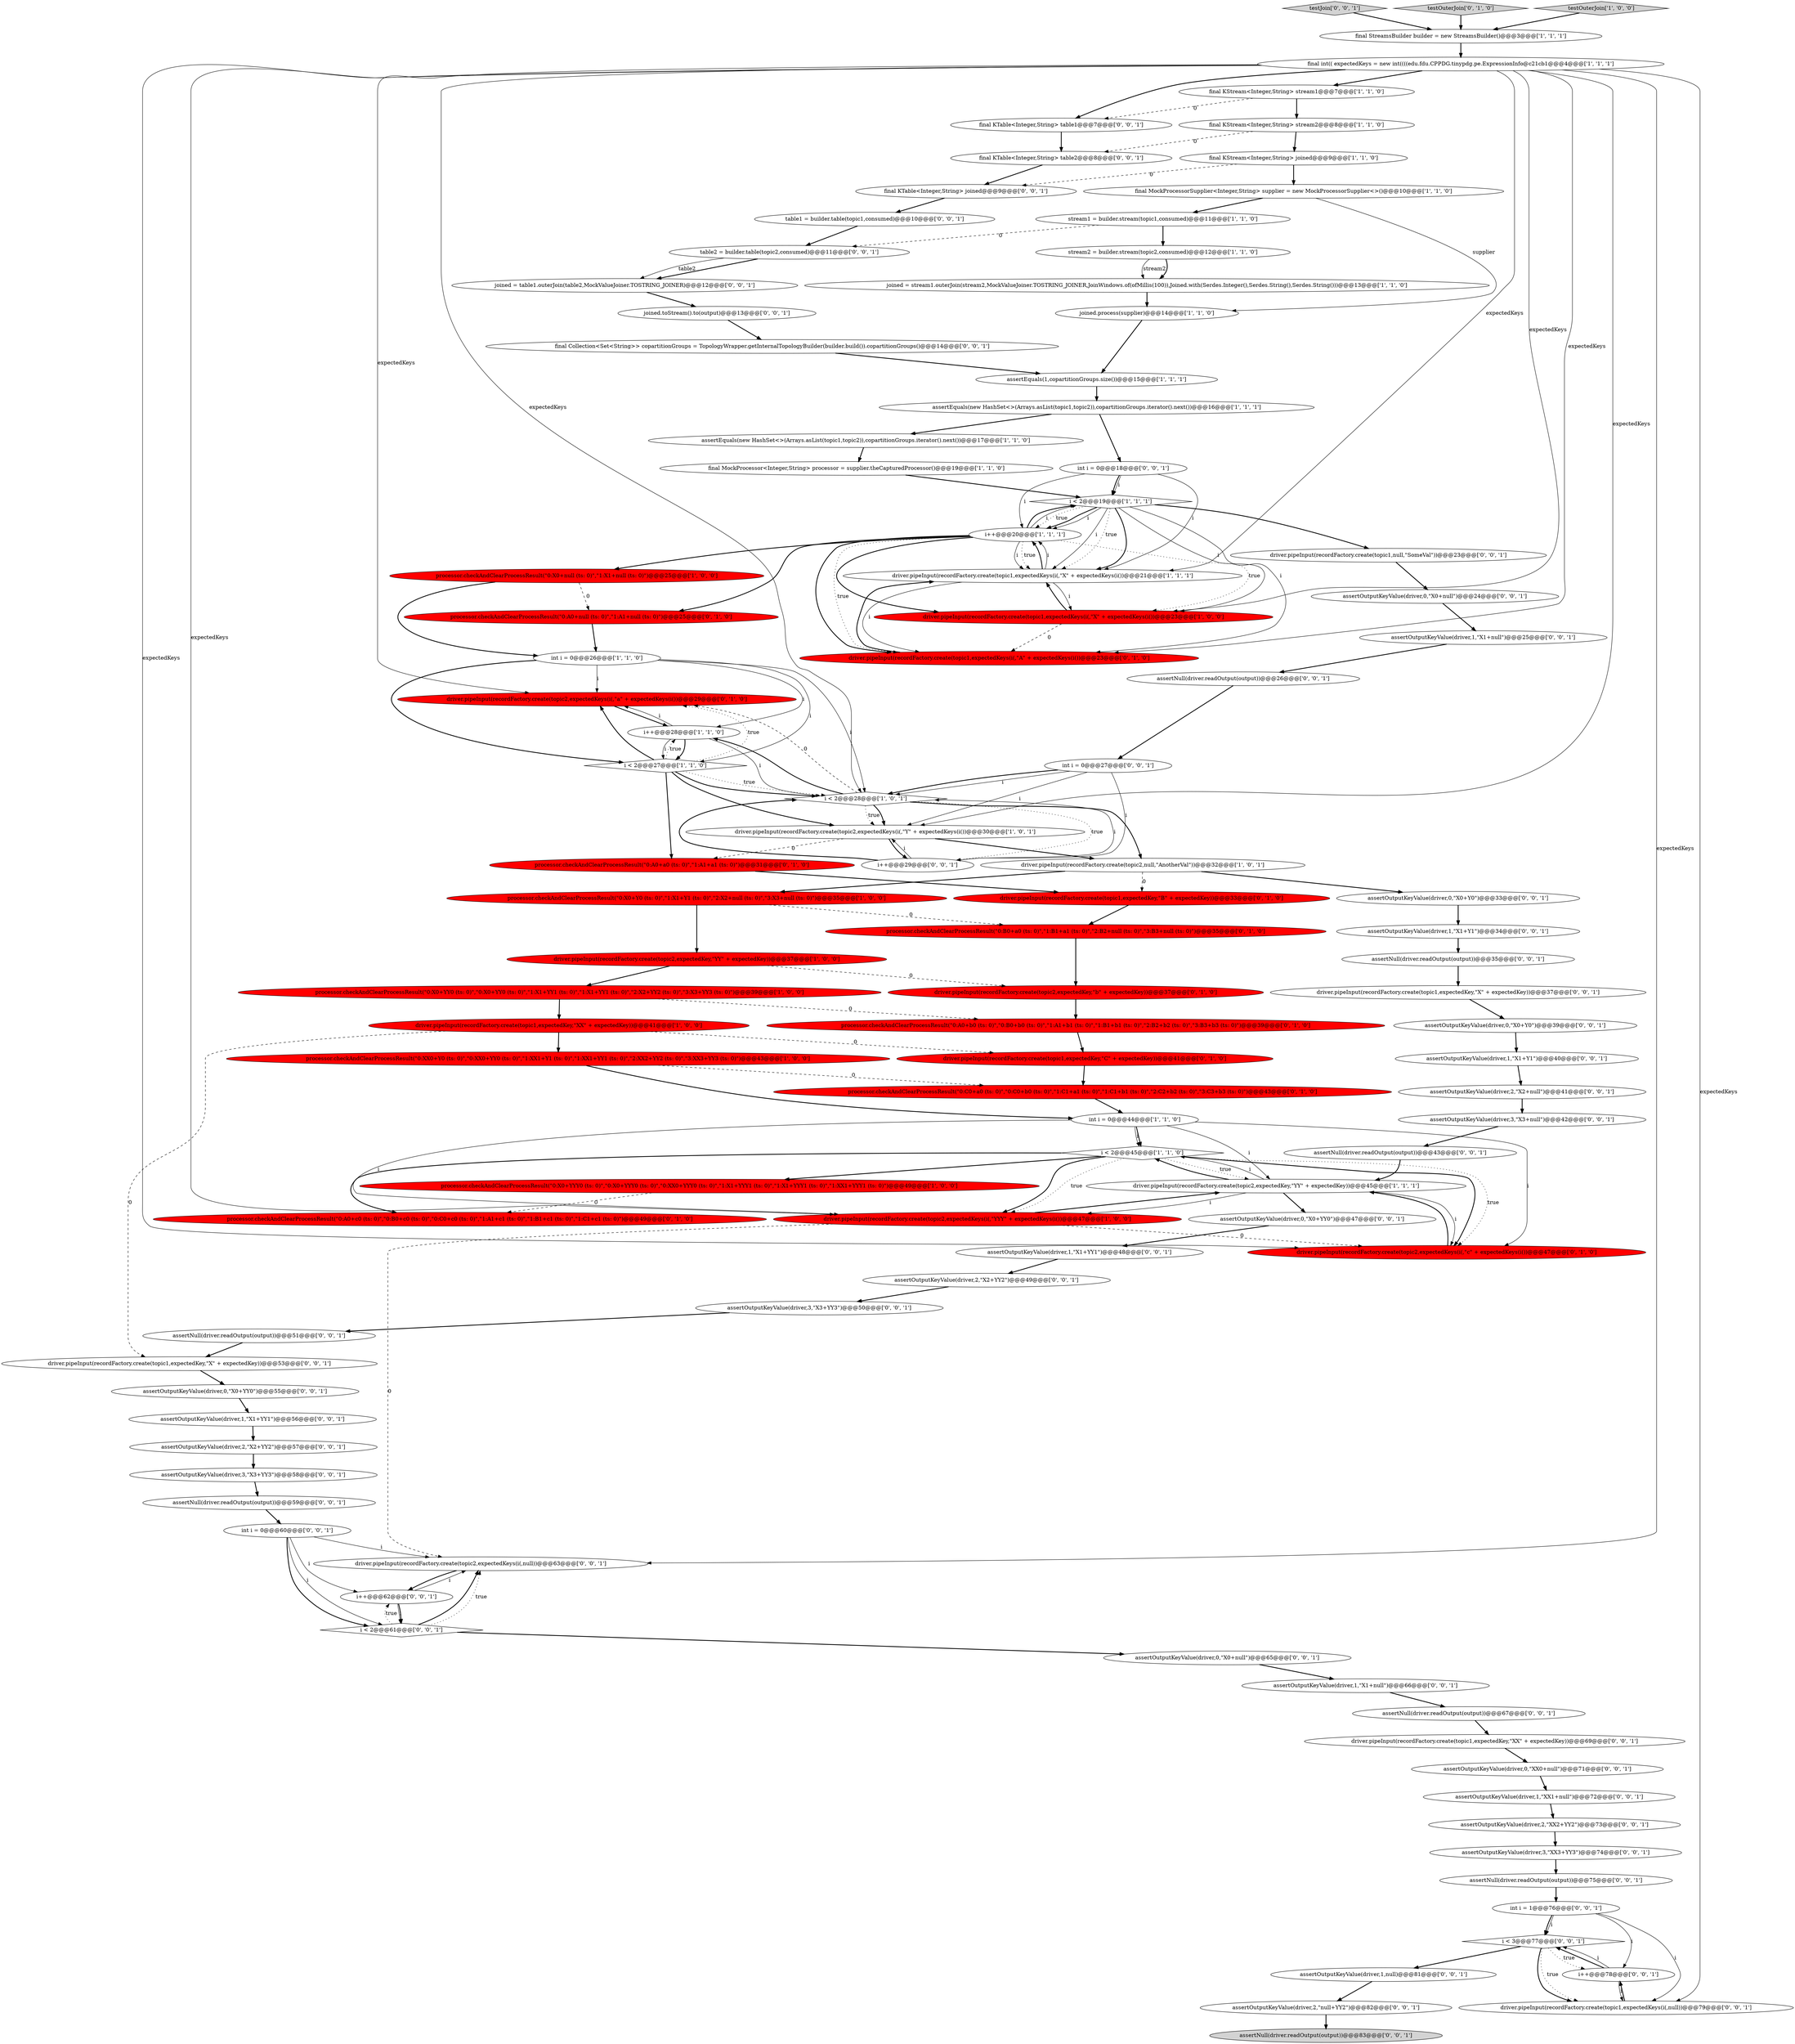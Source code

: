 digraph {
24 [style = filled, label = "final StreamsBuilder builder = new StreamsBuilder()@@@3@@@['1', '1', '1']", fillcolor = white, shape = ellipse image = "AAA0AAABBB1BBB"];
84 [style = filled, label = "final KTable<Integer,String> joined@@@9@@@['0', '0', '1']", fillcolor = white, shape = ellipse image = "AAA0AAABBB3BBB"];
94 [style = filled, label = "assertOutputKeyValue(driver,3,\"X3+null\")@@@42@@@['0', '0', '1']", fillcolor = white, shape = ellipse image = "AAA0AAABBB3BBB"];
0 [style = filled, label = "joined.process(supplier)@@@14@@@['1', '1', '0']", fillcolor = white, shape = ellipse image = "AAA0AAABBB1BBB"];
59 [style = filled, label = "final KTable<Integer,String> table1@@@7@@@['0', '0', '1']", fillcolor = white, shape = ellipse image = "AAA0AAABBB3BBB"];
78 [style = filled, label = "i < 3@@@77@@@['0', '0', '1']", fillcolor = white, shape = diamond image = "AAA0AAABBB3BBB"];
98 [style = filled, label = "int i = 0@@@27@@@['0', '0', '1']", fillcolor = white, shape = ellipse image = "AAA0AAABBB3BBB"];
102 [style = filled, label = "assertOutputKeyValue(driver,1,null)@@@81@@@['0', '0', '1']", fillcolor = white, shape = ellipse image = "AAA0AAABBB3BBB"];
22 [style = filled, label = "joined = stream1.outerJoin(stream2,MockValueJoiner.TOSTRING_JOINER,JoinWindows.of(ofMillis(100)),Joined.with(Serdes.Integer(),Serdes.String(),Serdes.String()))@@@13@@@['1', '1', '0']", fillcolor = white, shape = ellipse image = "AAA0AAABBB1BBB"];
26 [style = filled, label = "i < 2@@@19@@@['1', '1', '1']", fillcolor = white, shape = diamond image = "AAA0AAABBB1BBB"];
13 [style = filled, label = "int i = 0@@@26@@@['1', '1', '0']", fillcolor = white, shape = ellipse image = "AAA0AAABBB1BBB"];
42 [style = filled, label = "driver.pipeInput(recordFactory.create(topic2,expectedKeys(i(,\"a\" + expectedKeys(i())@@@29@@@['0', '1', '0']", fillcolor = red, shape = ellipse image = "AAA1AAABBB2BBB"];
61 [style = filled, label = "i < 2@@@61@@@['0', '0', '1']", fillcolor = white, shape = diamond image = "AAA0AAABBB3BBB"];
65 [style = filled, label = "assertOutputKeyValue(driver,3,\"XX3+YY3\")@@@74@@@['0', '0', '1']", fillcolor = white, shape = ellipse image = "AAA0AAABBB3BBB"];
28 [style = filled, label = "i < 2@@@28@@@['1', '0', '1']", fillcolor = white, shape = diamond image = "AAA0AAABBB1BBB"];
81 [style = filled, label = "assertNull(driver.readOutput(output))@@@59@@@['0', '0', '1']", fillcolor = white, shape = ellipse image = "AAA0AAABBB3BBB"];
75 [style = filled, label = "assertOutputKeyValue(driver,2,\"null+YY2\")@@@82@@@['0', '0', '1']", fillcolor = white, shape = ellipse image = "AAA0AAABBB3BBB"];
92 [style = filled, label = "int i = 1@@@76@@@['0', '0', '1']", fillcolor = white, shape = ellipse image = "AAA0AAABBB3BBB"];
70 [style = filled, label = "assertOutputKeyValue(driver,0,\"X0+YY0\")@@@55@@@['0', '0', '1']", fillcolor = white, shape = ellipse image = "AAA0AAABBB3BBB"];
54 [style = filled, label = "table2 = builder.table(topic2,consumed)@@@11@@@['0', '0', '1']", fillcolor = white, shape = ellipse image = "AAA0AAABBB3BBB"];
97 [style = filled, label = "assertNull(driver.readOutput(output))@@@26@@@['0', '0', '1']", fillcolor = white, shape = ellipse image = "AAA0AAABBB3BBB"];
3 [style = filled, label = "stream2 = builder.stream(topic2,consumed)@@@12@@@['1', '1', '0']", fillcolor = white, shape = ellipse image = "AAA0AAABBB1BBB"];
37 [style = filled, label = "driver.pipeInput(recordFactory.create(topic1,expectedKey,\"C\" + expectedKey))@@@41@@@['0', '1', '0']", fillcolor = red, shape = ellipse image = "AAA1AAABBB2BBB"];
52 [style = filled, label = "joined = table1.outerJoin(table2,MockValueJoiner.TOSTRING_JOINER)@@@12@@@['0', '0', '1']", fillcolor = white, shape = ellipse image = "AAA0AAABBB3BBB"];
90 [style = filled, label = "assertOutputKeyValue(driver,1,\"X1+Y1\")@@@40@@@['0', '0', '1']", fillcolor = white, shape = ellipse image = "AAA0AAABBB3BBB"];
69 [style = filled, label = "final Collection<Set<String>> copartitionGroups = TopologyWrapper.getInternalTopologyBuilder(builder.build()).copartitionGroups()@@@14@@@['0', '0', '1']", fillcolor = white, shape = ellipse image = "AAA0AAABBB3BBB"];
30 [style = filled, label = "i++@@@20@@@['1', '1', '1']", fillcolor = white, shape = ellipse image = "AAA0AAABBB1BBB"];
64 [style = filled, label = "assertOutputKeyValue(driver,0,\"X0+null\")@@@65@@@['0', '0', '1']", fillcolor = white, shape = ellipse image = "AAA0AAABBB3BBB"];
88 [style = filled, label = "driver.pipeInput(recordFactory.create(topic1,expectedKey,\"XX\" + expectedKey))@@@69@@@['0', '0', '1']", fillcolor = white, shape = ellipse image = "AAA0AAABBB3BBB"];
86 [style = filled, label = "i++@@@62@@@['0', '0', '1']", fillcolor = white, shape = ellipse image = "AAA0AAABBB3BBB"];
60 [style = filled, label = "assertOutputKeyValue(driver,1,\"X1+null\")@@@66@@@['0', '0', '1']", fillcolor = white, shape = ellipse image = "AAA0AAABBB3BBB"];
18 [style = filled, label = "processor.checkAndClearProcessResult(\"0:X0+YYY0 (ts: 0)\",\"0:X0+YYY0 (ts: 0)\",\"0:XX0+YYY0 (ts: 0)\",\"1:X1+YYY1 (ts: 0)\",\"1:X1+YYY1 (ts: 0)\",\"1:XX1+YYY1 (ts: 0)\")@@@49@@@['1', '0', '0']", fillcolor = red, shape = ellipse image = "AAA1AAABBB1BBB"];
7 [style = filled, label = "processor.checkAndClearProcessResult(\"0:X0+YY0 (ts: 0)\",\"0:X0+YY0 (ts: 0)\",\"1:X1+YY1 (ts: 0)\",\"1:X1+YY1 (ts: 0)\",\"2:X2+YY2 (ts: 0)\",\"3:X3+YY3 (ts: 0)\")@@@39@@@['1', '0', '0']", fillcolor = red, shape = ellipse image = "AAA1AAABBB1BBB"];
39 [style = filled, label = "driver.pipeInput(recordFactory.create(topic1,expectedKeys(i(,\"A\" + expectedKeys(i())@@@23@@@['0', '1', '0']", fillcolor = red, shape = ellipse image = "AAA1AAABBB2BBB"];
51 [style = filled, label = "i++@@@78@@@['0', '0', '1']", fillcolor = white, shape = ellipse image = "AAA0AAABBB3BBB"];
32 [style = filled, label = "i < 2@@@45@@@['1', '1', '0']", fillcolor = white, shape = diamond image = "AAA0AAABBB1BBB"];
9 [style = filled, label = "processor.checkAndClearProcessResult(\"0:X0+null (ts: 0)\",\"1:X1+null (ts: 0)\")@@@25@@@['1', '0', '0']", fillcolor = red, shape = ellipse image = "AAA1AAABBB1BBB"];
96 [style = filled, label = "assertOutputKeyValue(driver,0,\"XX0+null\")@@@71@@@['0', '0', '1']", fillcolor = white, shape = ellipse image = "AAA0AAABBB3BBB"];
66 [style = filled, label = "assertOutputKeyValue(driver,1,\"XX1+null\")@@@72@@@['0', '0', '1']", fillcolor = white, shape = ellipse image = "AAA0AAABBB3BBB"];
67 [style = filled, label = "assertOutputKeyValue(driver,2,\"X2+null\")@@@41@@@['0', '0', '1']", fillcolor = white, shape = ellipse image = "AAA0AAABBB3BBB"];
53 [style = filled, label = "testJoin['0', '0', '1']", fillcolor = lightgray, shape = diamond image = "AAA0AAABBB3BBB"];
34 [style = filled, label = "driver.pipeInput(recordFactory.create(topic2,expectedKeys(i(,\"Y\" + expectedKeys(i())@@@30@@@['1', '0', '1']", fillcolor = white, shape = ellipse image = "AAA0AAABBB1BBB"];
35 [style = filled, label = "assertEquals(1,copartitionGroups.size())@@@15@@@['1', '1', '1']", fillcolor = white, shape = ellipse image = "AAA0AAABBB1BBB"];
100 [style = filled, label = "assertOutputKeyValue(driver,1,\"X1+YY1\")@@@48@@@['0', '0', '1']", fillcolor = white, shape = ellipse image = "AAA0AAABBB3BBB"];
6 [style = filled, label = "processor.checkAndClearProcessResult(\"0:X0+Y0 (ts: 0)\",\"1:X1+Y1 (ts: 0)\",\"2:X2+null (ts: 0)\",\"3:X3+null (ts: 0)\")@@@35@@@['1', '0', '0']", fillcolor = red, shape = ellipse image = "AAA1AAABBB1BBB"];
49 [style = filled, label = "i++@@@29@@@['0', '0', '1']", fillcolor = white, shape = ellipse image = "AAA0AAABBB3BBB"];
57 [style = filled, label = "driver.pipeInput(recordFactory.create(topic1,null,\"SomeVal\"))@@@23@@@['0', '0', '1']", fillcolor = white, shape = ellipse image = "AAA0AAABBB3BBB"];
58 [style = filled, label = "int i = 0@@@60@@@['0', '0', '1']", fillcolor = white, shape = ellipse image = "AAA0AAABBB3BBB"];
63 [style = filled, label = "table1 = builder.table(topic1,consumed)@@@10@@@['0', '0', '1']", fillcolor = white, shape = ellipse image = "AAA0AAABBB3BBB"];
40 [style = filled, label = "processor.checkAndClearProcessResult(\"0:A0+null (ts: 0)\",\"1:A1+null (ts: 0)\")@@@25@@@['0', '1', '0']", fillcolor = red, shape = ellipse image = "AAA1AAABBB2BBB"];
56 [style = filled, label = "driver.pipeInput(recordFactory.create(topic1,expectedKey,\"X\" + expectedKey))@@@53@@@['0', '0', '1']", fillcolor = white, shape = ellipse image = "AAA0AAABBB3BBB"];
77 [style = filled, label = "assertNull(driver.readOutput(output))@@@83@@@['0', '0', '1']", fillcolor = lightgray, shape = ellipse image = "AAA0AAABBB3BBB"];
43 [style = filled, label = "processor.checkAndClearProcessResult(\"0:B0+a0 (ts: 0)\",\"1:B1+a1 (ts: 0)\",\"2:B2+null (ts: 0)\",\"3:B3+null (ts: 0)\")@@@35@@@['0', '1', '0']", fillcolor = red, shape = ellipse image = "AAA1AAABBB2BBB"];
71 [style = filled, label = "assertOutputKeyValue(driver,0,\"X0+Y0\")@@@39@@@['0', '0', '1']", fillcolor = white, shape = ellipse image = "AAA0AAABBB3BBB"];
85 [style = filled, label = "assertNull(driver.readOutput(output))@@@35@@@['0', '0', '1']", fillcolor = white, shape = ellipse image = "AAA0AAABBB3BBB"];
2 [style = filled, label = "i++@@@28@@@['1', '1', '0']", fillcolor = white, shape = ellipse image = "AAA0AAABBB1BBB"];
99 [style = filled, label = "assertOutputKeyValue(driver,3,\"X3+YY3\")@@@58@@@['0', '0', '1']", fillcolor = white, shape = ellipse image = "AAA0AAABBB3BBB"];
76 [style = filled, label = "assertNull(driver.readOutput(output))@@@43@@@['0', '0', '1']", fillcolor = white, shape = ellipse image = "AAA0AAABBB3BBB"];
50 [style = filled, label = "assertOutputKeyValue(driver,0,\"X0+YY0\")@@@47@@@['0', '0', '1']", fillcolor = white, shape = ellipse image = "AAA0AAABBB3BBB"];
45 [style = filled, label = "processor.checkAndClearProcessResult(\"0:C0+a0 (ts: 0)\",\"0:C0+b0 (ts: 0)\",\"1:C1+a1 (ts: 0)\",\"1:C1+b1 (ts: 0)\",\"2:C2+b2 (ts: 0)\",\"3:C3+b3 (ts: 0)\")@@@43@@@['0', '1', '0']", fillcolor = red, shape = ellipse image = "AAA1AAABBB2BBB"];
83 [style = filled, label = "assertOutputKeyValue(driver,1,\"X1+YY1\")@@@56@@@['0', '0', '1']", fillcolor = white, shape = ellipse image = "AAA0AAABBB3BBB"];
4 [style = filled, label = "driver.pipeInput(recordFactory.create(topic1,expectedKey,\"XX\" + expectedKey))@@@41@@@['1', '0', '0']", fillcolor = red, shape = ellipse image = "AAA1AAABBB1BBB"];
82 [style = filled, label = "joined.toStream().to(output)@@@13@@@['0', '0', '1']", fillcolor = white, shape = ellipse image = "AAA0AAABBB3BBB"];
91 [style = filled, label = "assertOutputKeyValue(driver,3,\"X3+YY3\")@@@50@@@['0', '0', '1']", fillcolor = white, shape = ellipse image = "AAA0AAABBB3BBB"];
89 [style = filled, label = "assertNull(driver.readOutput(output))@@@75@@@['0', '0', '1']", fillcolor = white, shape = ellipse image = "AAA0AAABBB3BBB"];
80 [style = filled, label = "driver.pipeInput(recordFactory.create(topic1,expectedKeys(i(,null))@@@79@@@['0', '0', '1']", fillcolor = white, shape = ellipse image = "AAA0AAABBB3BBB"];
47 [style = filled, label = "processor.checkAndClearProcessResult(\"0:A0+c0 (ts: 0)\",\"0:B0+c0 (ts: 0)\",\"0:C0+c0 (ts: 0)\",\"1:A1+c1 (ts: 0)\",\"1:B1+c1 (ts: 0)\",\"1:C1+c1 (ts: 0)\")@@@49@@@['0', '1', '0']", fillcolor = red, shape = ellipse image = "AAA1AAABBB2BBB"];
74 [style = filled, label = "assertOutputKeyValue(driver,1,\"X1+Y1\")@@@34@@@['0', '0', '1']", fillcolor = white, shape = ellipse image = "AAA0AAABBB3BBB"];
17 [style = filled, label = "assertEquals(new HashSet<>(Arrays.asList(topic1,topic2)),copartitionGroups.iterator().next())@@@17@@@['1', '1', '0']", fillcolor = white, shape = ellipse image = "AAA0AAABBB1BBB"];
38 [style = filled, label = "testOuterJoin['0', '1', '0']", fillcolor = lightgray, shape = diamond image = "AAA0AAABBB2BBB"];
12 [style = filled, label = "int i = 0@@@44@@@['1', '1', '0']", fillcolor = white, shape = ellipse image = "AAA0AAABBB1BBB"];
25 [style = filled, label = "driver.pipeInput(recordFactory.create(topic2,expectedKey,\"YY\" + expectedKey))@@@37@@@['1', '0', '0']", fillcolor = red, shape = ellipse image = "AAA1AAABBB1BBB"];
55 [style = filled, label = "assertNull(driver.readOutput(output))@@@51@@@['0', '0', '1']", fillcolor = white, shape = ellipse image = "AAA0AAABBB3BBB"];
15 [style = filled, label = "processor.checkAndClearProcessResult(\"0:XX0+Y0 (ts: 0)\",\"0:XX0+YY0 (ts: 0)\",\"1:XX1+Y1 (ts: 0)\",\"1:XX1+YY1 (ts: 0)\",\"2:XX2+YY2 (ts: 0)\",\"3:XX3+YY3 (ts: 0)\")@@@43@@@['1', '0', '0']", fillcolor = red, shape = ellipse image = "AAA1AAABBB1BBB"];
23 [style = filled, label = "i < 2@@@27@@@['1', '1', '0']", fillcolor = white, shape = diamond image = "AAA0AAABBB1BBB"];
5 [style = filled, label = "final KStream<Integer,String> stream2@@@8@@@['1', '1', '0']", fillcolor = white, shape = ellipse image = "AAA0AAABBB1BBB"];
73 [style = filled, label = "assertOutputKeyValue(driver,0,\"X0+null\")@@@24@@@['0', '0', '1']", fillcolor = white, shape = ellipse image = "AAA0AAABBB3BBB"];
87 [style = filled, label = "assertOutputKeyValue(driver,2,\"X2+YY2\")@@@49@@@['0', '0', '1']", fillcolor = white, shape = ellipse image = "AAA0AAABBB3BBB"];
14 [style = filled, label = "driver.pipeInput(recordFactory.create(topic2,expectedKey,\"YY\" + expectedKey))@@@45@@@['1', '1', '1']", fillcolor = white, shape = ellipse image = "AAA0AAABBB1BBB"];
8 [style = filled, label = "final KStream<Integer,String> stream1@@@7@@@['1', '1', '0']", fillcolor = white, shape = ellipse image = "AAA0AAABBB1BBB"];
19 [style = filled, label = "final KStream<Integer,String> joined@@@9@@@['1', '1', '0']", fillcolor = white, shape = ellipse image = "AAA0AAABBB1BBB"];
31 [style = filled, label = "driver.pipeInput(recordFactory.create(topic2,null,\"AnotherVal\"))@@@32@@@['1', '0', '1']", fillcolor = white, shape = ellipse image = "AAA0AAABBB1BBB"];
16 [style = filled, label = "final MockProcessorSupplier<Integer,String> supplier = new MockProcessorSupplier<>()@@@10@@@['1', '1', '0']", fillcolor = white, shape = ellipse image = "AAA0AAABBB1BBB"];
103 [style = filled, label = "int i = 0@@@18@@@['0', '0', '1']", fillcolor = white, shape = ellipse image = "AAA0AAABBB3BBB"];
101 [style = filled, label = "driver.pipeInput(recordFactory.create(topic2,expectedKeys(i(,null))@@@63@@@['0', '0', '1']", fillcolor = white, shape = ellipse image = "AAA0AAABBB3BBB"];
11 [style = filled, label = "stream1 = builder.stream(topic1,consumed)@@@11@@@['1', '1', '0']", fillcolor = white, shape = ellipse image = "AAA0AAABBB1BBB"];
36 [style = filled, label = "processor.checkAndClearProcessResult(\"0:A0+b0 (ts: 0)\",\"0:B0+b0 (ts: 0)\",\"1:A1+b1 (ts: 0)\",\"1:B1+b1 (ts: 0)\",\"2:B2+b2 (ts: 0)\",\"3:B3+b3 (ts: 0)\")@@@39@@@['0', '1', '0']", fillcolor = red, shape = ellipse image = "AAA1AAABBB2BBB"];
93 [style = filled, label = "assertOutputKeyValue(driver,0,\"X0+Y0\")@@@33@@@['0', '0', '1']", fillcolor = white, shape = ellipse image = "AAA0AAABBB3BBB"];
62 [style = filled, label = "assertOutputKeyValue(driver,2,\"XX2+YY2\")@@@73@@@['0', '0', '1']", fillcolor = white, shape = ellipse image = "AAA0AAABBB3BBB"];
10 [style = filled, label = "testOuterJoin['1', '0', '0']", fillcolor = lightgray, shape = diamond image = "AAA0AAABBB1BBB"];
95 [style = filled, label = "final KTable<Integer,String> table2@@@8@@@['0', '0', '1']", fillcolor = white, shape = ellipse image = "AAA0AAABBB3BBB"];
1 [style = filled, label = "assertEquals(new HashSet<>(Arrays.asList(topic1,topic2)),copartitionGroups.iterator().next())@@@16@@@['1', '1', '1']", fillcolor = white, shape = ellipse image = "AAA0AAABBB1BBB"];
29 [style = filled, label = "final MockProcessor<Integer,String> processor = supplier.theCapturedProcessor()@@@19@@@['1', '1', '0']", fillcolor = white, shape = ellipse image = "AAA0AAABBB1BBB"];
20 [style = filled, label = "driver.pipeInput(recordFactory.create(topic1,expectedKeys(i(,\"X\" + expectedKeys(i())@@@23@@@['1', '0', '0']", fillcolor = red, shape = ellipse image = "AAA1AAABBB1BBB"];
41 [style = filled, label = "driver.pipeInput(recordFactory.create(topic1,expectedKey,\"B\" + expectedKey))@@@33@@@['0', '1', '0']", fillcolor = red, shape = ellipse image = "AAA1AAABBB2BBB"];
21 [style = filled, label = "final int(( expectedKeys = new int((((edu.fdu.CPPDG.tinypdg.pe.ExpressionInfo@c21cb1@@@4@@@['1', '1', '1']", fillcolor = white, shape = ellipse image = "AAA0AAABBB1BBB"];
68 [style = filled, label = "assertNull(driver.readOutput(output))@@@67@@@['0', '0', '1']", fillcolor = white, shape = ellipse image = "AAA0AAABBB3BBB"];
104 [style = filled, label = "driver.pipeInput(recordFactory.create(topic1,expectedKey,\"X\" + expectedKey))@@@37@@@['0', '0', '1']", fillcolor = white, shape = ellipse image = "AAA0AAABBB3BBB"];
48 [style = filled, label = "processor.checkAndClearProcessResult(\"0:A0+a0 (ts: 0)\",\"1:A1+a1 (ts: 0)\")@@@31@@@['0', '1', '0']", fillcolor = red, shape = ellipse image = "AAA1AAABBB2BBB"];
72 [style = filled, label = "assertOutputKeyValue(driver,2,\"X2+YY2\")@@@57@@@['0', '0', '1']", fillcolor = white, shape = ellipse image = "AAA0AAABBB3BBB"];
44 [style = filled, label = "driver.pipeInput(recordFactory.create(topic2,expectedKey,\"b\" + expectedKey))@@@37@@@['0', '1', '0']", fillcolor = red, shape = ellipse image = "AAA1AAABBB2BBB"];
46 [style = filled, label = "driver.pipeInput(recordFactory.create(topic2,expectedKeys(i(,\"c\" + expectedKeys(i())@@@47@@@['0', '1', '0']", fillcolor = red, shape = ellipse image = "AAA1AAABBB2BBB"];
33 [style = filled, label = "driver.pipeInput(recordFactory.create(topic2,expectedKeys(i(,\"YYY\" + expectedKeys(i())@@@47@@@['1', '0', '0']", fillcolor = red, shape = ellipse image = "AAA1AAABBB1BBB"];
27 [style = filled, label = "driver.pipeInput(recordFactory.create(topic1,expectedKeys(i(,\"X\" + expectedKeys(i())@@@21@@@['1', '1', '1']", fillcolor = white, shape = ellipse image = "AAA0AAABBB1BBB"];
79 [style = filled, label = "assertOutputKeyValue(driver,1,\"X1+null\")@@@25@@@['0', '0', '1']", fillcolor = white, shape = ellipse image = "AAA0AAABBB3BBB"];
94->76 [style = bold, label=""];
95->84 [style = bold, label=""];
4->56 [style = dashed, label="0"];
72->99 [style = bold, label=""];
30->20 [style = bold, label=""];
91->55 [style = bold, label=""];
10->24 [style = bold, label=""];
4->15 [style = bold, label=""];
100->87 [style = bold, label=""];
51->78 [style = bold, label=""];
21->8 [style = bold, label=""];
13->23 [style = solid, label="i"];
27->39 [style = solid, label="i"];
13->42 [style = solid, label="i"];
51->80 [style = solid, label="i"];
74->85 [style = bold, label=""];
66->62 [style = bold, label=""];
31->41 [style = dashed, label="0"];
40->13 [style = bold, label=""];
61->101 [style = bold, label=""];
98->49 [style = solid, label="i"];
61->64 [style = bold, label=""];
89->92 [style = bold, label=""];
20->27 [style = bold, label=""];
15->45 [style = dashed, label="0"];
23->28 [style = bold, label=""];
2->23 [style = bold, label=""];
8->59 [style = dashed, label="0"];
78->80 [style = dotted, label="true"];
21->34 [style = solid, label="expectedKeys"];
76->14 [style = bold, label=""];
22->0 [style = bold, label=""];
31->6 [style = bold, label=""];
58->101 [style = solid, label="i"];
24->21 [style = bold, label=""];
26->30 [style = dotted, label="true"];
62->65 [style = bold, label=""];
78->80 [style = bold, label=""];
26->57 [style = bold, label=""];
12->46 [style = solid, label="i"];
90->67 [style = bold, label=""];
30->40 [style = bold, label=""];
60->68 [style = bold, label=""];
61->101 [style = dotted, label="true"];
75->77 [style = bold, label=""];
97->98 [style = bold, label=""];
32->18 [style = bold, label=""];
21->80 [style = solid, label="expectedKeys"];
30->39 [style = dotted, label="true"];
56->70 [style = bold, label=""];
20->39 [style = dashed, label="0"];
43->44 [style = bold, label=""];
64->60 [style = bold, label=""];
58->61 [style = solid, label="i"];
70->83 [style = bold, label=""];
54->52 [style = bold, label=""];
49->28 [style = solid, label="i"];
48->41 [style = bold, label=""];
42->2 [style = bold, label=""];
78->51 [style = dotted, label="true"];
58->86 [style = solid, label="i"];
63->54 [style = bold, label=""];
11->54 [style = dashed, label="0"];
27->30 [style = bold, label=""];
30->26 [style = bold, label=""];
21->20 [style = solid, label="expectedKeys"];
34->31 [style = bold, label=""];
28->42 [style = dashed, label="0"];
73->79 [style = bold, label=""];
68->88 [style = bold, label=""];
21->59 [style = bold, label=""];
52->82 [style = bold, label=""];
30->27 [style = solid, label="i"];
23->42 [style = dotted, label="true"];
25->7 [style = bold, label=""];
84->63 [style = bold, label=""];
23->2 [style = dotted, label="true"];
23->48 [style = bold, label=""];
1->17 [style = bold, label=""];
29->26 [style = bold, label=""];
21->28 [style = solid, label="expectedKeys"];
87->91 [style = bold, label=""];
98->34 [style = solid, label="i"];
19->84 [style = dashed, label="0"];
26->27 [style = bold, label=""];
50->100 [style = bold, label=""];
92->51 [style = solid, label="i"];
12->14 [style = solid, label="i"];
79->97 [style = bold, label=""];
12->32 [style = solid, label="i"];
81->58 [style = bold, label=""];
26->27 [style = solid, label="i"];
21->27 [style = solid, label="expectedKeys"];
99->81 [style = bold, label=""];
53->24 [style = bold, label=""];
92->78 [style = bold, label=""];
46->14 [style = bold, label=""];
103->27 [style = solid, label="i"];
2->28 [style = solid, label="i"];
37->45 [style = bold, label=""];
15->12 [style = bold, label=""];
101->86 [style = bold, label=""];
36->37 [style = bold, label=""];
86->61 [style = solid, label="i"];
41->43 [style = bold, label=""];
49->34 [style = solid, label="i"];
28->34 [style = dotted, label="true"];
14->32 [style = solid, label="i"];
65->89 [style = bold, label=""];
12->33 [style = solid, label="i"];
58->61 [style = bold, label=""];
85->104 [style = bold, label=""];
98->28 [style = solid, label="i"];
32->46 [style = bold, label=""];
71->90 [style = bold, label=""];
67->94 [style = bold, label=""];
27->30 [style = solid, label="i"];
38->24 [style = bold, label=""];
34->49 [style = bold, label=""];
23->28 [style = dotted, label="true"];
28->31 [style = bold, label=""];
26->20 [style = solid, label="i"];
26->39 [style = solid, label="i"];
54->52 [style = solid, label="table2"];
26->27 [style = dotted, label="true"];
12->32 [style = bold, label=""];
49->28 [style = bold, label=""];
31->93 [style = bold, label=""];
30->9 [style = bold, label=""];
7->4 [style = bold, label=""];
103->26 [style = solid, label="i"];
32->14 [style = dotted, label="true"];
34->48 [style = dashed, label="0"];
32->33 [style = bold, label=""];
80->51 [style = bold, label=""];
32->33 [style = dotted, label="true"];
3->22 [style = solid, label="stream2"];
19->16 [style = bold, label=""];
23->42 [style = bold, label=""];
1->103 [style = bold, label=""];
5->19 [style = bold, label=""];
5->95 [style = dashed, label="0"];
21->42 [style = solid, label="expectedKeys"];
93->74 [style = bold, label=""];
13->2 [style = solid, label="i"];
35->1 [style = bold, label=""];
14->33 [style = solid, label="i"];
11->3 [style = bold, label=""];
30->20 [style = dotted, label="true"];
103->30 [style = solid, label="i"];
14->50 [style = bold, label=""];
2->42 [style = solid, label="i"];
13->28 [style = solid, label="i"];
59->95 [style = bold, label=""];
4->37 [style = dashed, label="0"];
32->46 [style = dotted, label="true"];
14->32 [style = bold, label=""];
92->80 [style = solid, label="i"];
25->44 [style = dashed, label="0"];
103->26 [style = bold, label=""];
33->14 [style = bold, label=""];
86->61 [style = bold, label=""];
18->47 [style = dashed, label="0"];
86->101 [style = solid, label="i"];
16->11 [style = bold, label=""];
44->36 [style = bold, label=""];
21->39 [style = solid, label="expectedKeys"];
21->101 [style = solid, label="expectedKeys"];
78->102 [style = bold, label=""];
28->34 [style = bold, label=""];
21->46 [style = solid, label="expectedKeys"];
30->27 [style = dotted, label="true"];
6->43 [style = dashed, label="0"];
33->101 [style = dashed, label="0"];
30->26 [style = solid, label="i"];
57->73 [style = bold, label=""];
96->66 [style = bold, label=""];
2->23 [style = solid, label="i"];
33->46 [style = dashed, label="0"];
39->27 [style = bold, label=""];
3->22 [style = bold, label=""];
28->49 [style = dotted, label="true"];
69->35 [style = bold, label=""];
27->20 [style = solid, label="i"];
55->56 [style = bold, label=""];
45->12 [style = bold, label=""];
26->30 [style = bold, label=""];
92->78 [style = solid, label="i"];
28->2 [style = bold, label=""];
14->46 [style = solid, label="i"];
61->86 [style = dotted, label="true"];
9->40 [style = dashed, label="0"];
32->47 [style = bold, label=""];
8->5 [style = bold, label=""];
82->69 [style = bold, label=""];
104->71 [style = bold, label=""];
13->23 [style = bold, label=""];
0->35 [style = bold, label=""];
23->34 [style = bold, label=""];
30->39 [style = bold, label=""];
102->75 [style = bold, label=""];
88->96 [style = bold, label=""];
26->30 [style = solid, label="i"];
98->28 [style = bold, label=""];
51->78 [style = solid, label="i"];
17->29 [style = bold, label=""];
16->0 [style = solid, label="supplier"];
21->33 [style = solid, label="expectedKeys"];
7->36 [style = dashed, label="0"];
83->72 [style = bold, label=""];
6->25 [style = bold, label=""];
9->13 [style = bold, label=""];
}
